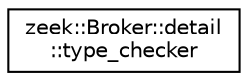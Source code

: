 digraph "Graphical Class Hierarchy"
{
 // LATEX_PDF_SIZE
  edge [fontname="Helvetica",fontsize="10",labelfontname="Helvetica",labelfontsize="10"];
  node [fontname="Helvetica",fontsize="10",shape=record];
  rankdir="LR";
  Node0 [label="zeek::Broker::detail\l::type_checker",height=0.2,width=0.4,color="black", fillcolor="white", style="filled",URL="$de/da6/structzeek_1_1Broker_1_1detail_1_1type__checker.html",tooltip=" "];
}
